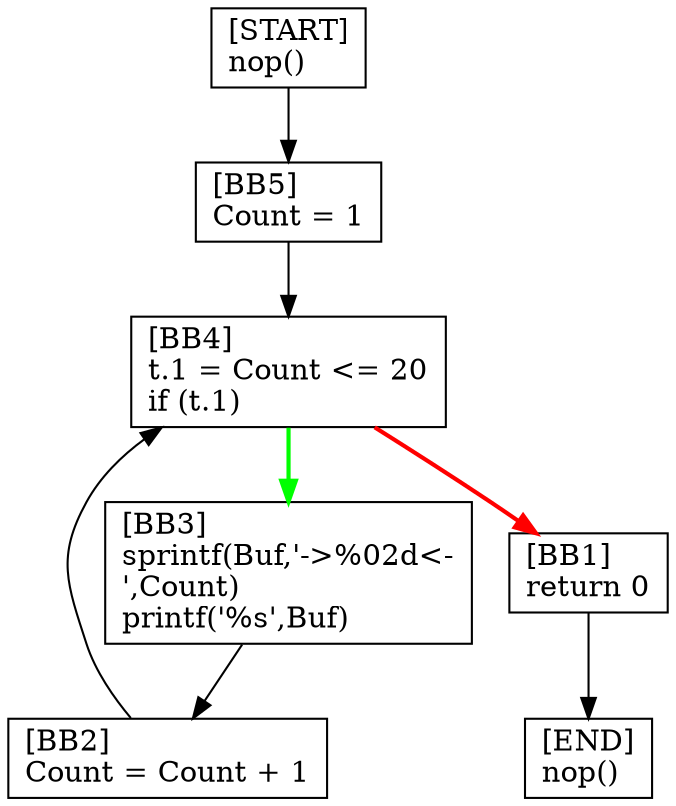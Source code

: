 digraph {
  node [shape=box]
  BB1 [label="[BB1]\lreturn 0\l"];
  START [label="[START]\lnop()\l"];
  END [label="[END]\lnop()\l"];
  BB2 [label="[BB2]\lCount = Count + 1\l"];
  BB3 [label="[BB3]\lsprintf(Buf,'->%02d<-\n',Count)\lprintf('%s',Buf)\l"];
  BB4 [label="[BB4]\lt.1 = Count <= 20\lif (t.1)\l"];
  BB5 [label="[BB5]\lCount = 1\l"];
  BB3 -> BB2;
  BB5 -> BB4;
  BB1 -> END;
  BB4 -> BB1 [color=red, penwidth=2];
  BB4 -> BB3 [color=green, penwidth=2];
  START -> BB5;
  BB2 -> BB4;
}
